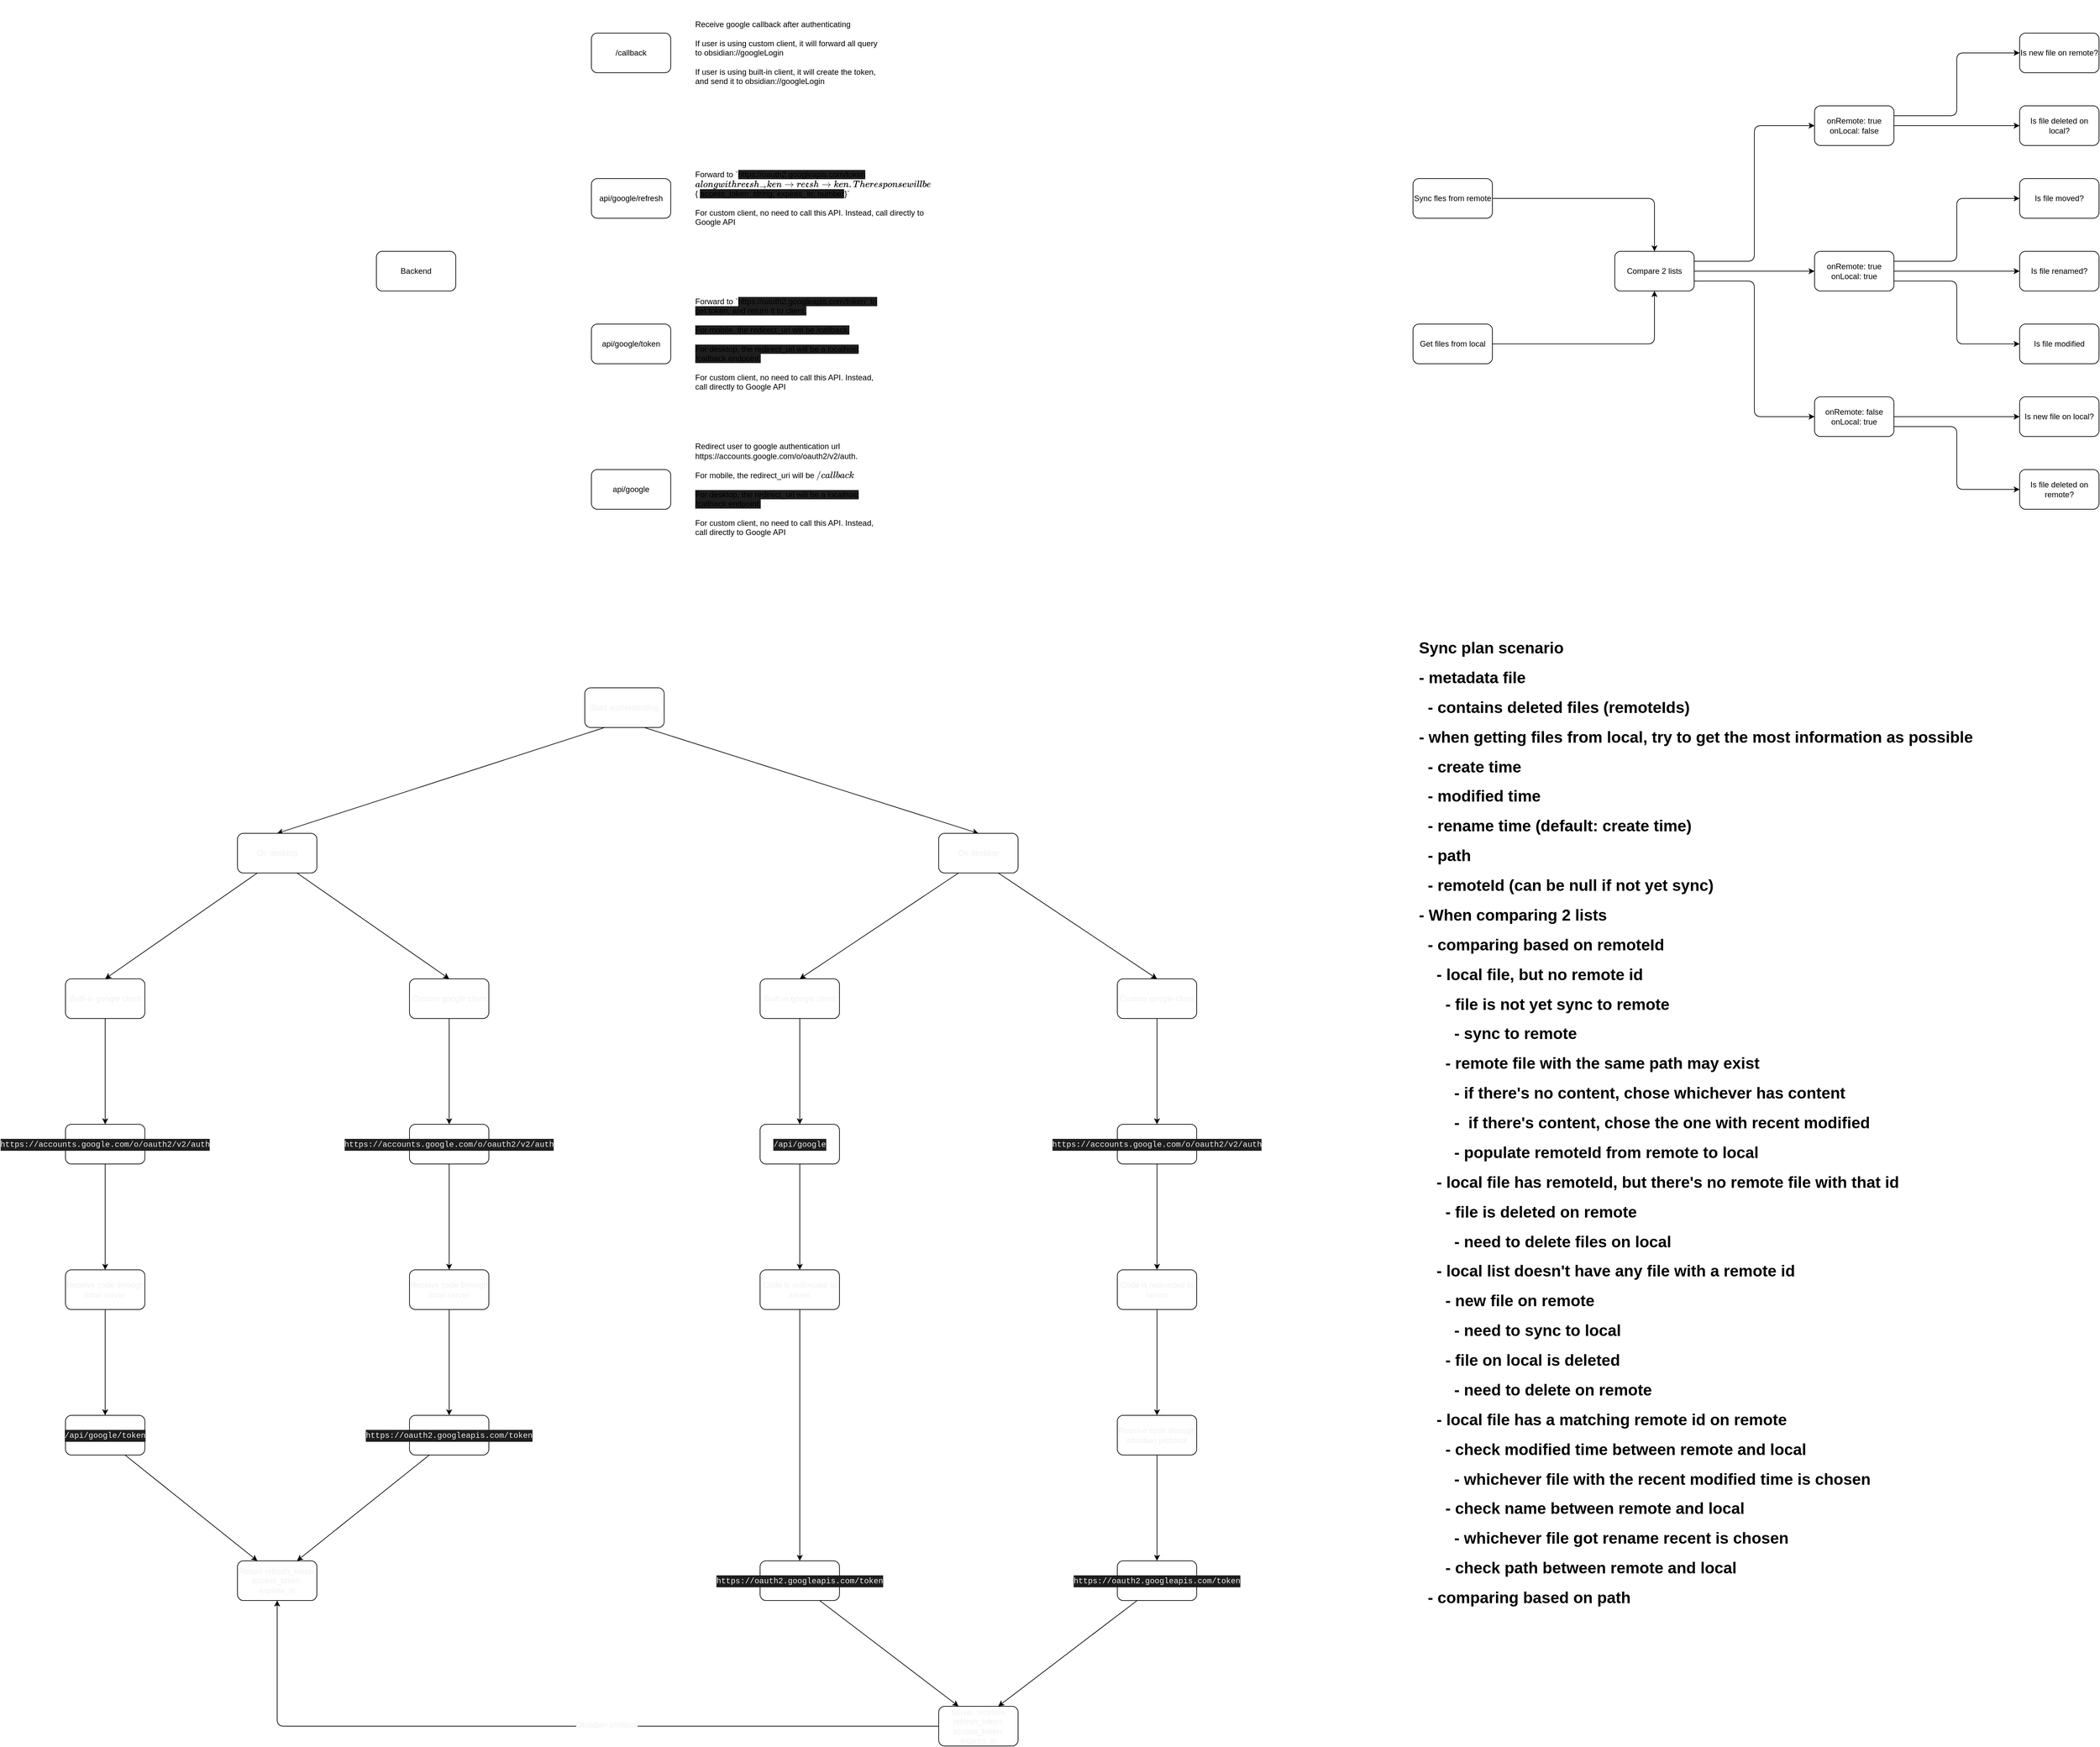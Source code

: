 <mxfile>
    <diagram id="9_uRAEoBblHh17gwP5wx" name="Page-1">
        <mxGraphModel dx="5542" dy="2260" grid="1" gridSize="10" guides="1" tooltips="1" connect="1" arrows="1" fold="1" page="1" pageScale="1" pageWidth="850" pageHeight="1100" math="0" shadow="0">
            <root>
                <mxCell id="0"/>
                <mxCell id="1" parent="0"/>
                <mxCell id="2" value="Backend" style="rounded=1;whiteSpace=wrap;html=1;" parent="1" vertex="1">
                    <mxGeometry x="40" y="520" width="120" height="60" as="geometry"/>
                </mxCell>
                <mxCell id="3" value="api/google/refresh" style="rounded=1;whiteSpace=wrap;html=1;" parent="1" vertex="1">
                    <mxGeometry x="365" y="410" width="120" height="60" as="geometry"/>
                </mxCell>
                <mxCell id="4" value="/callback" style="rounded=1;whiteSpace=wrap;html=1;" parent="1" vertex="1">
                    <mxGeometry x="365" y="190" width="120" height="60" as="geometry"/>
                </mxCell>
                <mxCell id="5" value="api/google/token" style="rounded=1;whiteSpace=wrap;html=1;" parent="1" vertex="1">
                    <mxGeometry x="365" y="630" width="120" height="60" as="geometry"/>
                </mxCell>
                <mxCell id="7" value="api/google" style="rounded=1;whiteSpace=wrap;html=1;" parent="1" vertex="1">
                    <mxGeometry x="365" y="850" width="120" height="60" as="geometry"/>
                </mxCell>
                <mxCell id="8" value="Redirect user to google authentication url https://accounts.google.com/o/oauth2/v2/auth.&lt;br&gt;&lt;br&gt;For mobile, the redirect_uri will be `/callback`&lt;br&gt;&lt;br&gt;&lt;span style=&quot;background-color: rgb(30, 30, 30);&quot;&gt;For desktop, the redirect_url will be a localhost /callback endpoint.&lt;/span&gt;&lt;br&gt;&lt;br&gt;For custom client, no need to call this API. Instead, call directly to Google API" style="text;html=1;strokeColor=none;fillColor=none;align=left;verticalAlign=middle;whiteSpace=wrap;rounded=0;" parent="1" vertex="1">
                    <mxGeometry x="520" y="800" width="280" height="160" as="geometry"/>
                </mxCell>
                <mxCell id="9" value="Receive google callback after authenticating&lt;br&gt;&lt;br&gt;If user is using custom client, it will forward all query to obsidian://googleLogin&lt;br&gt;&lt;br&gt;If user is using built-in client, it will create the token, and send it to obsidian://googleLogin" style="text;html=1;strokeColor=none;fillColor=none;align=left;verticalAlign=middle;whiteSpace=wrap;rounded=0;" parent="1" vertex="1">
                    <mxGeometry x="520" y="140" width="280" height="160" as="geometry"/>
                </mxCell>
                <mxCell id="10" value="&lt;font style=&quot;font-size: 12px;&quot;&gt;Forward to `&lt;span style=&quot;background-color: rgb(30, 30, 30);&quot;&gt;https://oauth2.googleapis.com/token` to get token, and return it to client.&lt;br&gt;&lt;br&gt;For mobile, the redirect_url will be /callback.&lt;br&gt;&lt;br&gt;For desktop, the redirect_url will be a localhost /callback endpoint.&lt;br&gt;&lt;br&gt;&lt;/span&gt;For custom client, no need to call this API. Instead, call directly to Google API&lt;span style=&quot;background-color: rgb(30, 30, 30);&quot;&gt;&lt;br&gt;&lt;/span&gt;&lt;/font&gt;" style="text;html=1;strokeColor=none;fillColor=none;align=left;verticalAlign=middle;whiteSpace=wrap;rounded=0;" parent="1" vertex="1">
                    <mxGeometry x="520" y="580" width="280" height="160" as="geometry"/>
                </mxCell>
                <mxCell id="11" value="&lt;font style=&quot;font-size: 12px;&quot;&gt;Forward to `&lt;span style=&quot;background-color: rgb(30, 30, 30);&quot;&gt;https://oauth2.googleapis.com/token&lt;/span&gt;&lt;span style=&quot;background-color: initial;&quot;&gt;` along with refresh_token to refresh token.&lt;br&gt;&lt;br&gt;The response will be `{&amp;nbsp;&lt;/span&gt;&lt;span style=&quot;background-color: rgb(30, 30, 30);&quot;&gt;access_token: string;&amp;nbsp;&lt;/span&gt;&lt;span style=&quot;background-color: rgb(30, 30, 30);&quot;&gt;expires_in: number&lt;/span&gt;&lt;span style=&quot;background-color: initial;&quot;&gt;}`&lt;br&gt;&lt;br&gt;For custom client, no need to call this API. Instead, call directly to Google API&lt;br&gt;&lt;/span&gt;&lt;/font&gt;" style="text;html=1;strokeColor=none;fillColor=none;align=left;verticalAlign=middle;whiteSpace=wrap;rounded=0;" parent="1" vertex="1">
                    <mxGeometry x="520" y="360" width="280" height="160" as="geometry"/>
                </mxCell>
                <mxCell id="39" style="edgeStyle=none;html=1;entryX=0.5;entryY=0;entryDx=0;entryDy=0;fontFamily=Helvetica;fontSize=12;fontColor=#F0F0F0;exitX=0.25;exitY=1;exitDx=0;exitDy=0;" parent="1" source="18" target="31" edge="1">
                    <mxGeometry relative="1" as="geometry"/>
                </mxCell>
                <mxCell id="40" style="edgeStyle=none;html=1;exitX=0.75;exitY=1;exitDx=0;exitDy=0;entryX=0.5;entryY=0;entryDx=0;entryDy=0;fontFamily=Helvetica;fontSize=12;fontColor=#F0F0F0;" parent="1" source="18" target="36" edge="1">
                    <mxGeometry relative="1" as="geometry"/>
                </mxCell>
                <mxCell id="18" value="Start authenticating" style="rounded=1;whiteSpace=wrap;html=1;labelBackgroundColor=none;fontFamily=Helvetica;fontSize=12;fontColor=#F0F0F0;" parent="1" vertex="1">
                    <mxGeometry x="355" y="1180" width="120" height="60" as="geometry"/>
                </mxCell>
                <mxCell id="41" style="edgeStyle=none;html=1;exitX=0.25;exitY=1;exitDx=0;exitDy=0;entryX=0.5;entryY=0;entryDx=0;entryDy=0;fontFamily=Helvetica;fontSize=12;fontColor=#F0F0F0;" parent="1" source="31" target="33" edge="1">
                    <mxGeometry relative="1" as="geometry"/>
                </mxCell>
                <mxCell id="42" style="edgeStyle=none;html=1;exitX=0.75;exitY=1;exitDx=0;exitDy=0;entryX=0.5;entryY=0;entryDx=0;entryDy=0;fontFamily=Helvetica;fontSize=12;fontColor=#F0F0F0;" parent="1" source="31" target="32" edge="1">
                    <mxGeometry relative="1" as="geometry"/>
                </mxCell>
                <mxCell id="31" value="On desktop" style="rounded=1;whiteSpace=wrap;html=1;labelBackgroundColor=none;fontFamily=Helvetica;fontSize=12;fontColor=#F0F0F0;" parent="1" vertex="1">
                    <mxGeometry x="-170" y="1400" width="120" height="60" as="geometry"/>
                </mxCell>
                <mxCell id="48" style="edgeStyle=none;html=1;entryX=0.5;entryY=0;entryDx=0;entryDy=0;fontFamily=Helvetica;fontSize=12;fontColor=#F0F0F0;" parent="1" source="32" target="45" edge="1">
                    <mxGeometry relative="1" as="geometry"/>
                </mxCell>
                <mxCell id="32" value="Custom google client" style="rounded=1;whiteSpace=wrap;html=1;labelBackgroundColor=none;fontFamily=Helvetica;fontSize=12;fontColor=#F0F0F0;" parent="1" vertex="1">
                    <mxGeometry x="90" y="1620" width="120" height="60" as="geometry"/>
                </mxCell>
                <mxCell id="47" style="edgeStyle=none;html=1;entryX=0.5;entryY=0;entryDx=0;entryDy=0;fontFamily=Helvetica;fontSize=12;fontColor=#F0F0F0;" parent="1" source="33" target="46" edge="1">
                    <mxGeometry relative="1" as="geometry"/>
                </mxCell>
                <mxCell id="33" value="Built-in google client" style="rounded=1;whiteSpace=wrap;html=1;labelBackgroundColor=none;fontFamily=Helvetica;fontSize=12;fontColor=#F0F0F0;" parent="1" vertex="1">
                    <mxGeometry x="-430" y="1620" width="120" height="60" as="geometry"/>
                </mxCell>
                <mxCell id="43" style="edgeStyle=none;html=1;exitX=0.25;exitY=1;exitDx=0;exitDy=0;entryX=0.5;entryY=0;entryDx=0;entryDy=0;fontFamily=Helvetica;fontSize=12;fontColor=#F0F0F0;" parent="1" source="36" target="37" edge="1">
                    <mxGeometry relative="1" as="geometry"/>
                </mxCell>
                <mxCell id="44" style="edgeStyle=none;html=1;exitX=0.75;exitY=1;exitDx=0;exitDy=0;entryX=0.5;entryY=0;entryDx=0;entryDy=0;fontFamily=Helvetica;fontSize=12;fontColor=#F0F0F0;" parent="1" source="36" target="38" edge="1">
                    <mxGeometry relative="1" as="geometry"/>
                </mxCell>
                <mxCell id="36" value="On desktop" style="rounded=1;whiteSpace=wrap;html=1;labelBackgroundColor=none;fontFamily=Helvetica;fontSize=12;fontColor=#F0F0F0;" parent="1" vertex="1">
                    <mxGeometry x="890" y="1400" width="120" height="60" as="geometry"/>
                </mxCell>
                <mxCell id="83" style="edgeStyle=none;html=1;entryX=0.5;entryY=0;entryDx=0;entryDy=0;fontFamily=Helvetica;fontSize=12;fontColor=#F0F0F0;" parent="1" source="37" target="65" edge="1">
                    <mxGeometry relative="1" as="geometry"/>
                </mxCell>
                <mxCell id="37" value="Built-in google client" style="rounded=1;whiteSpace=wrap;html=1;labelBackgroundColor=none;fontFamily=Helvetica;fontSize=12;fontColor=#F0F0F0;" parent="1" vertex="1">
                    <mxGeometry x="620" y="1620" width="120" height="60" as="geometry"/>
                </mxCell>
                <mxCell id="64" style="edgeStyle=none;html=1;exitX=0.5;exitY=1;exitDx=0;exitDy=0;fontFamily=Helvetica;fontSize=12;fontColor=#F0F0F0;" parent="1" source="38" target="62" edge="1">
                    <mxGeometry relative="1" as="geometry"/>
                </mxCell>
                <mxCell id="38" value="Custom google client" style="rounded=1;whiteSpace=wrap;html=1;labelBackgroundColor=none;fontFamily=Helvetica;fontSize=12;fontColor=#F0F0F0;" parent="1" vertex="1">
                    <mxGeometry x="1160" y="1620" width="120" height="60" as="geometry"/>
                </mxCell>
                <mxCell id="61" style="edgeStyle=none;html=1;exitX=0.5;exitY=1;exitDx=0;exitDy=0;entryX=0.5;entryY=0;entryDx=0;entryDy=0;fontFamily=Helvetica;fontSize=12;fontColor=#F0F0F0;" parent="1" source="45" target="49" edge="1">
                    <mxGeometry relative="1" as="geometry"/>
                </mxCell>
                <mxCell id="45" value="&lt;div style=&quot;background-color: rgb(30, 30, 30); font-family: Menlo, Monaco, &amp;quot;Courier New&amp;quot;, monospace; line-height: 18px;&quot;&gt;https://accounts.google.com/o/oauth2/v2/auth&lt;/div&gt;" style="rounded=1;whiteSpace=wrap;html=1;labelBackgroundColor=none;fontFamily=Helvetica;fontSize=12;fontColor=#F0F0F0;" parent="1" vertex="1">
                    <mxGeometry x="90" y="1840" width="120" height="60" as="geometry"/>
                </mxCell>
                <mxCell id="60" style="edgeStyle=none;html=1;exitX=0.5;exitY=1;exitDx=0;exitDy=0;fontFamily=Helvetica;fontSize=12;fontColor=#F0F0F0;" parent="1" source="46" target="50" edge="1">
                    <mxGeometry relative="1" as="geometry"/>
                </mxCell>
                <mxCell id="46" value="&lt;div style=&quot;background-color: rgb(30, 30, 30); font-family: Menlo, Monaco, &amp;quot;Courier New&amp;quot;, monospace; line-height: 18px;&quot;&gt;https://accounts.google.com/o/oauth2/v2/auth&lt;/div&gt;" style="rounded=1;whiteSpace=wrap;html=1;labelBackgroundColor=none;fontFamily=Helvetica;fontSize=12;fontColor=#F0F0F0;" parent="1" vertex="1">
                    <mxGeometry x="-430" y="1840" width="120" height="60" as="geometry"/>
                </mxCell>
                <mxCell id="59" style="edgeStyle=none;html=1;exitX=0.5;exitY=1;exitDx=0;exitDy=0;entryX=0.5;entryY=0;entryDx=0;entryDy=0;fontFamily=Helvetica;fontSize=12;fontColor=#F0F0F0;" parent="1" source="49" target="53" edge="1">
                    <mxGeometry relative="1" as="geometry"/>
                </mxCell>
                <mxCell id="49" value="Receive code through local server" style="rounded=1;whiteSpace=wrap;html=1;labelBackgroundColor=none;fontFamily=Helvetica;fontSize=12;fontColor=#F0F0F0;" parent="1" vertex="1">
                    <mxGeometry x="90" y="2060" width="120" height="60" as="geometry"/>
                </mxCell>
                <mxCell id="58" style="edgeStyle=none;html=1;exitX=0.5;exitY=1;exitDx=0;exitDy=0;entryX=0.5;entryY=0;entryDx=0;entryDy=0;fontFamily=Helvetica;fontSize=12;fontColor=#F0F0F0;" parent="1" source="50" target="51" edge="1">
                    <mxGeometry relative="1" as="geometry"/>
                </mxCell>
                <mxCell id="50" value="Receive code through local server" style="rounded=1;whiteSpace=wrap;html=1;labelBackgroundColor=none;fontFamily=Helvetica;fontSize=12;fontColor=#F0F0F0;" parent="1" vertex="1">
                    <mxGeometry x="-430" y="2060" width="120" height="60" as="geometry"/>
                </mxCell>
                <mxCell id="56" style="edgeStyle=none;html=1;exitX=0.75;exitY=1;exitDx=0;exitDy=0;entryX=0.25;entryY=0;entryDx=0;entryDy=0;fontFamily=Helvetica;fontSize=12;fontColor=#F0F0F0;" parent="1" source="51" target="54" edge="1">
                    <mxGeometry relative="1" as="geometry"/>
                </mxCell>
                <mxCell id="51" value="&lt;div style=&quot;background-color: rgb(30, 30, 30); font-family: Menlo, Monaco, &amp;quot;Courier New&amp;quot;, monospace; line-height: 18px;&quot;&gt;/api/google/token&lt;/div&gt;" style="rounded=1;whiteSpace=wrap;html=1;labelBackgroundColor=none;fontFamily=Helvetica;fontSize=12;fontColor=#F0F0F0;" parent="1" vertex="1">
                    <mxGeometry x="-430" y="2280" width="120" height="60" as="geometry"/>
                </mxCell>
                <mxCell id="57" style="edgeStyle=none;html=1;exitX=0.25;exitY=1;exitDx=0;exitDy=0;entryX=0.75;entryY=0;entryDx=0;entryDy=0;fontFamily=Helvetica;fontSize=12;fontColor=#F0F0F0;" parent="1" source="53" target="54" edge="1">
                    <mxGeometry relative="1" as="geometry"/>
                </mxCell>
                <mxCell id="53" value="&lt;div style=&quot;background-color: rgb(30, 30, 30); font-family: Menlo, Monaco, &amp;quot;Courier New&amp;quot;, monospace; line-height: 18px;&quot;&gt;https://oauth2.googleapis.com/token&lt;/div&gt;" style="rounded=1;whiteSpace=wrap;html=1;labelBackgroundColor=none;fontFamily=Helvetica;fontSize=12;fontColor=#F0F0F0;" parent="1" vertex="1">
                    <mxGeometry x="90" y="2280" width="120" height="60" as="geometry"/>
                </mxCell>
                <mxCell id="54" value="Return refresh_token, access_token, expires_in" style="rounded=1;whiteSpace=wrap;html=1;labelBackgroundColor=none;fontFamily=Helvetica;fontSize=12;fontColor=#F0F0F0;" parent="1" vertex="1">
                    <mxGeometry x="-170" y="2500" width="120" height="60" as="geometry"/>
                </mxCell>
                <mxCell id="84" style="edgeStyle=none;html=1;entryX=0.5;entryY=0;entryDx=0;entryDy=0;fontFamily=Helvetica;fontSize=12;fontColor=#F0F0F0;" parent="1" source="62" target="67" edge="1">
                    <mxGeometry relative="1" as="geometry"/>
                </mxCell>
                <mxCell id="62" value="&lt;div style=&quot;background-color: rgb(30, 30, 30); font-family: Menlo, Monaco, &amp;quot;Courier New&amp;quot;, monospace; line-height: 18px;&quot;&gt;https://accounts.google.com/o/oauth2/v2/auth&lt;/div&gt;" style="rounded=1;whiteSpace=wrap;html=1;labelBackgroundColor=none;fontFamily=Helvetica;fontSize=12;fontColor=#F0F0F0;" parent="1" vertex="1">
                    <mxGeometry x="1160" y="1840" width="120" height="60" as="geometry"/>
                </mxCell>
                <mxCell id="85" style="edgeStyle=none;html=1;fontFamily=Helvetica;fontSize=12;fontColor=#F0F0F0;" parent="1" source="65" target="66" edge="1">
                    <mxGeometry relative="1" as="geometry"/>
                </mxCell>
                <mxCell id="65" value="&lt;div style=&quot;background-color: rgb(30, 30, 30); font-family: Menlo, Monaco, &amp;quot;Courier New&amp;quot;, monospace; line-height: 18px;&quot;&gt;/api/google&lt;/div&gt;" style="rounded=1;whiteSpace=wrap;html=1;labelBackgroundColor=none;fontFamily=Helvetica;fontSize=12;fontColor=#F0F0F0;" parent="1" vertex="1">
                    <mxGeometry x="620" y="1840" width="120" height="60" as="geometry"/>
                </mxCell>
                <mxCell id="76" style="edgeStyle=none;html=1;entryX=0.5;entryY=0;entryDx=0;entryDy=0;fontFamily=Helvetica;fontSize=12;fontColor=#F0F0F0;" parent="1" source="66" target="75" edge="1">
                    <mxGeometry relative="1" as="geometry"/>
                </mxCell>
                <mxCell id="66" value="Code is redirected to server" style="rounded=1;whiteSpace=wrap;html=1;labelBackgroundColor=none;fontFamily=Helvetica;fontSize=12;fontColor=#F0F0F0;" parent="1" vertex="1">
                    <mxGeometry x="620" y="2060" width="120" height="60" as="geometry"/>
                </mxCell>
                <mxCell id="86" style="edgeStyle=none;html=1;fontFamily=Helvetica;fontSize=12;fontColor=#F0F0F0;" parent="1" source="67" target="70" edge="1">
                    <mxGeometry relative="1" as="geometry"/>
                </mxCell>
                <mxCell id="67" value="Code is redirected to server" style="rounded=1;whiteSpace=wrap;html=1;labelBackgroundColor=none;fontFamily=Helvetica;fontSize=12;fontColor=#F0F0F0;" parent="1" vertex="1">
                    <mxGeometry x="1160" y="2060" width="120" height="60" as="geometry"/>
                </mxCell>
                <mxCell id="72" style="edgeStyle=none;html=1;entryX=0.5;entryY=0;entryDx=0;entryDy=0;fontFamily=Helvetica;fontSize=12;fontColor=#F0F0F0;" parent="1" source="70" target="71" edge="1">
                    <mxGeometry relative="1" as="geometry"/>
                </mxCell>
                <mxCell id="70" value="Receive code through obsidian protocol" style="rounded=1;whiteSpace=wrap;html=1;labelBackgroundColor=none;fontFamily=Helvetica;fontSize=12;fontColor=#F0F0F0;" parent="1" vertex="1">
                    <mxGeometry x="1160" y="2280" width="120" height="60" as="geometry"/>
                </mxCell>
                <mxCell id="82" style="edgeStyle=none;html=1;exitX=0.25;exitY=1;exitDx=0;exitDy=0;entryX=0.75;entryY=0;entryDx=0;entryDy=0;fontFamily=Helvetica;fontSize=12;fontColor=#F0F0F0;" parent="1" source="71" target="78" edge="1">
                    <mxGeometry relative="1" as="geometry"/>
                </mxCell>
                <mxCell id="71" value="&lt;div style=&quot;background-color: rgb(30, 30, 30); font-family: Menlo, Monaco, &amp;quot;Courier New&amp;quot;, monospace; line-height: 18px;&quot;&gt;https://oauth2.googleapis.com/token&lt;/div&gt;" style="rounded=1;whiteSpace=wrap;html=1;labelBackgroundColor=none;fontFamily=Helvetica;fontSize=12;fontColor=#F0F0F0;" parent="1" vertex="1">
                    <mxGeometry x="1160" y="2500" width="120" height="60" as="geometry"/>
                </mxCell>
                <mxCell id="81" style="html=1;exitX=0.75;exitY=1;exitDx=0;exitDy=0;entryX=0.25;entryY=0;entryDx=0;entryDy=0;fontFamily=Helvetica;fontSize=12;fontColor=#F0F0F0;" parent="1" source="75" target="78" edge="1">
                    <mxGeometry relative="1" as="geometry"/>
                </mxCell>
                <mxCell id="75" value="&lt;div style=&quot;background-color: rgb(30, 30, 30); font-family: Menlo, Monaco, &amp;quot;Courier New&amp;quot;, monospace; line-height: 18px;&quot;&gt;https://oauth2.googleapis.com/token&lt;/div&gt;" style="rounded=1;whiteSpace=wrap;html=1;labelBackgroundColor=none;fontFamily=Helvetica;fontSize=12;fontColor=#F0F0F0;" parent="1" vertex="1">
                    <mxGeometry x="620" y="2500" width="120" height="60" as="geometry"/>
                </mxCell>
                <mxCell id="79" style="edgeStyle=orthogonalEdgeStyle;html=1;entryX=0.5;entryY=1;entryDx=0;entryDy=0;fontFamily=Helvetica;fontSize=12;fontColor=#F0F0F0;" parent="1" source="78" target="54" edge="1">
                    <mxGeometry relative="1" as="geometry"/>
                </mxCell>
                <mxCell id="80" value="Obsidian protocol" style="edgeLabel;html=1;align=center;verticalAlign=middle;resizable=0;points=[];fontSize=12;fontFamily=Helvetica;fontColor=#F0F0F0;" parent="79" vertex="1" connectable="0">
                    <mxGeometry x="-0.156" y="-2" relative="1" as="geometry">
                        <mxPoint as="offset"/>
                    </mxGeometry>
                </mxCell>
                <mxCell id="78" value="Server receives refresh_token, access_token, expires_in" style="rounded=1;whiteSpace=wrap;html=1;labelBackgroundColor=none;fontFamily=Helvetica;fontSize=12;fontColor=#F0F0F0;" parent="1" vertex="1">
                    <mxGeometry x="890" y="2720" width="120" height="60" as="geometry"/>
                </mxCell>
                <mxCell id="90" style="edgeStyle=orthogonalEdgeStyle;html=1;entryX=0.5;entryY=0;entryDx=0;entryDy=0;" parent="1" source="87" target="89" edge="1">
                    <mxGeometry relative="1" as="geometry"/>
                </mxCell>
                <mxCell id="87" value="Sync fles from remote" style="rounded=1;whiteSpace=wrap;html=1;" parent="1" vertex="1">
                    <mxGeometry x="1607" y="410" width="120" height="60" as="geometry"/>
                </mxCell>
                <mxCell id="91" style="edgeStyle=orthogonalEdgeStyle;html=1;entryX=0.5;entryY=1;entryDx=0;entryDy=0;" parent="1" source="88" target="89" edge="1">
                    <mxGeometry relative="1" as="geometry"/>
                </mxCell>
                <mxCell id="88" value="Get files from local" style="rounded=1;whiteSpace=wrap;html=1;" parent="1" vertex="1">
                    <mxGeometry x="1607" y="630" width="120" height="60" as="geometry"/>
                </mxCell>
                <mxCell id="112" style="edgeStyle=orthogonalEdgeStyle;html=1;exitX=1;exitY=0.5;exitDx=0;exitDy=0;entryX=0;entryY=0.5;entryDx=0;entryDy=0;" parent="1" source="89" target="92" edge="1">
                    <mxGeometry relative="1" as="geometry"/>
                </mxCell>
                <mxCell id="113" style="edgeStyle=orthogonalEdgeStyle;html=1;exitX=1;exitY=0.25;exitDx=0;exitDy=0;entryX=0;entryY=0.5;entryDx=0;entryDy=0;" parent="1" source="89" target="94" edge="1">
                    <mxGeometry relative="1" as="geometry"/>
                </mxCell>
                <mxCell id="114" style="edgeStyle=orthogonalEdgeStyle;html=1;exitX=1;exitY=0.75;exitDx=0;exitDy=0;entryX=0;entryY=0.5;entryDx=0;entryDy=0;" parent="1" source="89" target="93" edge="1">
                    <mxGeometry relative="1" as="geometry"/>
                </mxCell>
                <mxCell id="89" value="Compare 2 lists" style="rounded=1;whiteSpace=wrap;html=1;" parent="1" vertex="1">
                    <mxGeometry x="1912" y="520" width="120" height="60" as="geometry"/>
                </mxCell>
                <mxCell id="107" style="edgeStyle=orthogonalEdgeStyle;html=1;exitX=1;exitY=0.25;exitDx=0;exitDy=0;entryX=0;entryY=0.5;entryDx=0;entryDy=0;" parent="1" source="92" target="101" edge="1">
                    <mxGeometry relative="1" as="geometry"/>
                </mxCell>
                <mxCell id="108" style="edgeStyle=orthogonalEdgeStyle;html=1;exitX=1;exitY=0.5;exitDx=0;exitDy=0;entryX=0;entryY=0.5;entryDx=0;entryDy=0;" parent="1" source="92" target="100" edge="1">
                    <mxGeometry relative="1" as="geometry"/>
                </mxCell>
                <mxCell id="109" style="edgeStyle=orthogonalEdgeStyle;html=1;exitX=1;exitY=0.75;exitDx=0;exitDy=0;entryX=0;entryY=0.5;entryDx=0;entryDy=0;" parent="1" source="92" target="99" edge="1">
                    <mxGeometry relative="1" as="geometry"/>
                </mxCell>
                <mxCell id="92" value="onRemote: true&lt;br&gt;onLocal: true" style="rounded=1;whiteSpace=wrap;html=1;" parent="1" vertex="1">
                    <mxGeometry x="2214" y="520" width="120" height="60" as="geometry"/>
                </mxCell>
                <mxCell id="110" style="edgeStyle=orthogonalEdgeStyle;html=1;exitX=1;exitY=0.5;exitDx=0;exitDy=0;entryX=0;entryY=0.5;entryDx=0;entryDy=0;" parent="1" source="93" target="96" edge="1">
                    <mxGeometry relative="1" as="geometry"/>
                </mxCell>
                <mxCell id="111" style="edgeStyle=orthogonalEdgeStyle;html=1;exitX=1;exitY=0.75;exitDx=0;exitDy=0;entryX=0;entryY=0.5;entryDx=0;entryDy=0;" parent="1" source="93" target="98" edge="1">
                    <mxGeometry relative="1" as="geometry"/>
                </mxCell>
                <mxCell id="93" value="onRemote: false&lt;br&gt;onLocal: true" style="rounded=1;whiteSpace=wrap;html=1;" parent="1" vertex="1">
                    <mxGeometry x="2214" y="740" width="120" height="60" as="geometry"/>
                </mxCell>
                <mxCell id="105" style="edgeStyle=orthogonalEdgeStyle;html=1;entryX=0;entryY=0.5;entryDx=0;entryDy=0;exitX=1;exitY=0.25;exitDx=0;exitDy=0;" parent="1" source="94" target="103" edge="1">
                    <mxGeometry relative="1" as="geometry"/>
                </mxCell>
                <mxCell id="106" style="edgeStyle=orthogonalEdgeStyle;html=1;exitX=1;exitY=0.5;exitDx=0;exitDy=0;entryX=0;entryY=0.5;entryDx=0;entryDy=0;" parent="1" source="94" target="102" edge="1">
                    <mxGeometry relative="1" as="geometry"/>
                </mxCell>
                <mxCell id="94" value="onRemote: true&lt;br&gt;onLocal: false" style="rounded=1;whiteSpace=wrap;html=1;" parent="1" vertex="1">
                    <mxGeometry x="2214" y="300" width="120" height="60" as="geometry"/>
                </mxCell>
                <mxCell id="96" value="Is new file on local?" style="rounded=1;whiteSpace=wrap;html=1;" parent="1" vertex="1">
                    <mxGeometry x="2524" y="740" width="120" height="60" as="geometry"/>
                </mxCell>
                <mxCell id="98" value="Is file deleted on remote?" style="rounded=1;whiteSpace=wrap;html=1;" parent="1" vertex="1">
                    <mxGeometry x="2524" y="850" width="120" height="60" as="geometry"/>
                </mxCell>
                <mxCell id="99" value="Is file modified" style="rounded=1;whiteSpace=wrap;html=1;" parent="1" vertex="1">
                    <mxGeometry x="2524" y="630" width="120" height="60" as="geometry"/>
                </mxCell>
                <mxCell id="100" value="Is file renamed?" style="rounded=1;whiteSpace=wrap;html=1;" parent="1" vertex="1">
                    <mxGeometry x="2524" y="520" width="120" height="60" as="geometry"/>
                </mxCell>
                <mxCell id="101" value="Is file moved?" style="rounded=1;whiteSpace=wrap;html=1;" parent="1" vertex="1">
                    <mxGeometry x="2524" y="410" width="120" height="60" as="geometry"/>
                </mxCell>
                <mxCell id="102" value="Is file deleted on local?" style="rounded=1;whiteSpace=wrap;html=1;" parent="1" vertex="1">
                    <mxGeometry x="2524" y="300" width="120" height="60" as="geometry"/>
                </mxCell>
                <mxCell id="103" value="Is new file on remote?" style="rounded=1;whiteSpace=wrap;html=1;" parent="1" vertex="1">
                    <mxGeometry x="2524" y="190" width="120" height="60" as="geometry"/>
                </mxCell>
                <mxCell id="115" value="&lt;h1&gt;Sync plan scenario&lt;/h1&gt;&lt;h1&gt;- metadata file&lt;/h1&gt;&lt;h1&gt;&amp;nbsp; - contains deleted files (remoteIds)&lt;/h1&gt;&lt;h1&gt;- when getting files from local, try to get the most information as possible&lt;/h1&gt;&lt;h1&gt;&amp;nbsp; - create time&lt;/h1&gt;&lt;h1&gt;&amp;nbsp; - modified time&lt;/h1&gt;&lt;h1&gt;&amp;nbsp; - rename time (default: create time)&lt;/h1&gt;&lt;h1&gt;&amp;nbsp; - path&lt;/h1&gt;&lt;h1&gt;&amp;nbsp; - remoteId (can be null if not yet sync)&lt;/h1&gt;&lt;h1&gt;- When comparing 2 lists&lt;/h1&gt;&lt;h1&gt;&amp;nbsp; - comparing based on remoteId&lt;/h1&gt;&lt;h1&gt;&amp;nbsp; &amp;nbsp; - local file, but no remote id&lt;/h1&gt;&lt;h1&gt;&amp;nbsp; &amp;nbsp; &amp;nbsp; - file is not yet sync to remote&lt;/h1&gt;&lt;h1&gt;&amp;nbsp; &amp;nbsp; &amp;nbsp; &amp;nbsp; - sync to remote&lt;/h1&gt;&lt;h1&gt;&amp;nbsp; &amp;nbsp; &amp;nbsp; - remote file with the same path may exist&lt;/h1&gt;&lt;h1&gt;&amp;nbsp; &amp;nbsp; &amp;nbsp; &amp;nbsp; - if there's no content, chose whichever has content&lt;/h1&gt;&lt;h1&gt;&amp;nbsp; &amp;nbsp; &amp;nbsp; &amp;nbsp; -&amp;nbsp; if there's content, chose the one with recent modified&lt;/h1&gt;&lt;h1&gt;&amp;nbsp; &amp;nbsp; &amp;nbsp; &amp;nbsp; - populate remoteId from remote to local&lt;/h1&gt;&lt;h1&gt;&amp;nbsp; &amp;nbsp; - local file has remoteId, but there's no remote file with that id&lt;/h1&gt;&lt;h1&gt;&amp;nbsp; &amp;nbsp; &amp;nbsp; - file is deleted on remote&lt;/h1&gt;&lt;h1&gt;&amp;nbsp; &amp;nbsp; &amp;nbsp; &amp;nbsp; - need to delete files on local&lt;/h1&gt;&lt;h1&gt;&amp;nbsp; &amp;nbsp; - local list doesn't have any file with a remote id&lt;/h1&gt;&lt;h1&gt;&amp;nbsp; &amp;nbsp; &amp;nbsp; - new file on remote&lt;/h1&gt;&lt;h1&gt;&amp;nbsp; &amp;nbsp; &amp;nbsp; &amp;nbsp; - need to sync to local&lt;/h1&gt;&lt;h1&gt;&amp;nbsp; &amp;nbsp; &amp;nbsp; - file on local is deleted&lt;/h1&gt;&lt;h1&gt;&amp;nbsp; &amp;nbsp; &amp;nbsp; &amp;nbsp; - need to delete on remote&lt;/h1&gt;&lt;h1&gt;&amp;nbsp; &amp;nbsp; - local file has a matching remote id on remote&lt;/h1&gt;&lt;h1&gt;&amp;nbsp; &amp;nbsp; &amp;nbsp; - check modified time between remote and local&lt;/h1&gt;&lt;h1&gt;&amp;nbsp; &amp;nbsp; &amp;nbsp; &amp;nbsp; - whichever file with the recent modified time is chosen&lt;/h1&gt;&lt;h1&gt;&amp;nbsp; &amp;nbsp; &amp;nbsp; - check name between remote and local&lt;/h1&gt;&lt;h1&gt;&amp;nbsp; &amp;nbsp; &amp;nbsp; &amp;nbsp; - whichever file got rename recent is chosen&lt;/h1&gt;&lt;h1&gt;&amp;nbsp; &amp;nbsp; &amp;nbsp; - check path between remote and local&lt;/h1&gt;&lt;h1&gt;&amp;nbsp; - comparing based on path&lt;/h1&gt;" style="text;html=1;strokeColor=none;fillColor=none;spacing=5;spacingTop=-20;whiteSpace=wrap;overflow=hidden;rounded=0;" parent="1" vertex="1">
                    <mxGeometry x="1611" y="1100" width="1033" height="1510" as="geometry"/>
                </mxCell>
            </root>
        </mxGraphModel>
    </diagram>
</mxfile>
